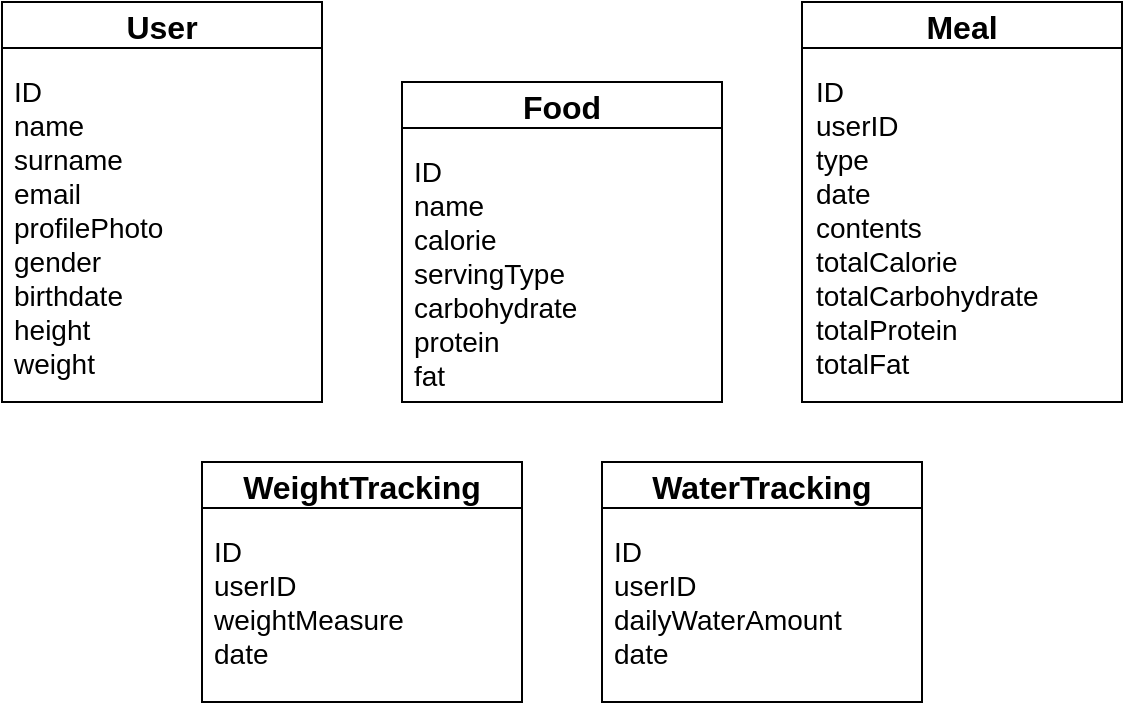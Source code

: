 <mxfile version="13.10.6" type="github">
  <diagram id="bkKQT7h9eewYssHF2xtN" name="Page-1">
    <mxGraphModel dx="946" dy="687" grid="1" gridSize="10" guides="1" tooltips="1" connect="1" arrows="1" fold="1" page="1" pageScale="1" pageWidth="827" pageHeight="1169" math="0" shadow="0">
      <root>
        <mxCell id="0" />
        <mxCell id="1" parent="0" />
        <mxCell id="YI6YxUA8oTtEPvSfXxos-6" value="User" style="swimlane;fontSize=16;" vertex="1" parent="1">
          <mxGeometry x="160" y="280" width="160" height="200" as="geometry">
            <mxRectangle x="320" y="200" width="90" height="23" as="alternateBounds" />
          </mxGeometry>
        </mxCell>
        <mxCell id="YI6YxUA8oTtEPvSfXxos-7" value="ID&#xa;name&#xa;surname &#xa;email &#xa;profilePhoto&#xa;gender&#xa;birthdate&#xa;height &#xa;weight&#xa;" style="text;strokeColor=none;fillColor=none;align=left;verticalAlign=top;spacingLeft=4;spacingRight=4;overflow=hidden;rotatable=0;points=[[0,0.5],[1,0.5]];portConstraint=eastwest;fontSize=14;" vertex="1" parent="YI6YxUA8oTtEPvSfXxos-6">
          <mxGeometry y="30" width="160" height="160" as="geometry" />
        </mxCell>
        <mxCell id="YI6YxUA8oTtEPvSfXxos-8" value="Food" style="swimlane;fontSize=16;" vertex="1" parent="1">
          <mxGeometry x="360" y="320" width="160" height="160" as="geometry">
            <mxRectangle x="320" y="200" width="90" height="23" as="alternateBounds" />
          </mxGeometry>
        </mxCell>
        <mxCell id="YI6YxUA8oTtEPvSfXxos-9" value="ID&#xa;name&#xa;calorie&#xa;servingType&#xa;carbohydrate &#xa;protein &#xa;fat" style="text;strokeColor=none;fillColor=none;align=left;verticalAlign=top;spacingLeft=4;spacingRight=4;overflow=hidden;rotatable=0;points=[[0,0.5],[1,0.5]];portConstraint=eastwest;fontSize=14;" vertex="1" parent="YI6YxUA8oTtEPvSfXxos-8">
          <mxGeometry y="30" width="160" height="130" as="geometry" />
        </mxCell>
        <mxCell id="YI6YxUA8oTtEPvSfXxos-10" value="Meal" style="swimlane;fontSize=16;" vertex="1" parent="1">
          <mxGeometry x="560" y="280" width="160" height="200" as="geometry">
            <mxRectangle x="320" y="200" width="90" height="23" as="alternateBounds" />
          </mxGeometry>
        </mxCell>
        <mxCell id="YI6YxUA8oTtEPvSfXxos-11" value="ID&#xa;userID &#xa;type&#xa;date&#xa;contents&#xa;totalCalorie&#xa;totalCarbohydrate &#xa;totalProtein &#xa;totalFat&#xa;" style="text;strokeColor=none;fillColor=none;align=left;verticalAlign=top;spacingLeft=4;spacingRight=4;overflow=hidden;rotatable=0;points=[[0,0.5],[1,0.5]];portConstraint=eastwest;fontSize=14;" vertex="1" parent="YI6YxUA8oTtEPvSfXxos-10">
          <mxGeometry x="1" y="30" width="159" height="170" as="geometry" />
        </mxCell>
        <mxCell id="YI6YxUA8oTtEPvSfXxos-12" value="WaterTracking" style="swimlane;fontSize=16;" vertex="1" parent="1">
          <mxGeometry x="460" y="510" width="160" height="120" as="geometry">
            <mxRectangle x="320" y="200" width="90" height="23" as="alternateBounds" />
          </mxGeometry>
        </mxCell>
        <mxCell id="YI6YxUA8oTtEPvSfXxos-13" value="ID&#xa;userID&#xa;dailyWaterAmount&#xa;date" style="text;strokeColor=none;fillColor=none;align=left;verticalAlign=top;spacingLeft=4;spacingRight=4;overflow=hidden;rotatable=0;points=[[0,0.5],[1,0.5]];portConstraint=eastwest;fontSize=14;" vertex="1" parent="YI6YxUA8oTtEPvSfXxos-12">
          <mxGeometry y="30" width="160" height="90" as="geometry" />
        </mxCell>
        <mxCell id="YI6YxUA8oTtEPvSfXxos-14" value="WeightTracking" style="swimlane;fontSize=16;" vertex="1" parent="1">
          <mxGeometry x="260" y="510" width="160" height="120" as="geometry">
            <mxRectangle x="320" y="200" width="90" height="23" as="alternateBounds" />
          </mxGeometry>
        </mxCell>
        <mxCell id="YI6YxUA8oTtEPvSfXxos-15" value="ID &#xa;userID&#xa;weightMeasure&#xa;date &#xa;" style="text;strokeColor=none;fillColor=none;align=left;verticalAlign=top;spacingLeft=4;spacingRight=4;overflow=hidden;rotatable=0;points=[[0,0.5],[1,0.5]];portConstraint=eastwest;fontSize=14;" vertex="1" parent="YI6YxUA8oTtEPvSfXxos-14">
          <mxGeometry y="30" width="160" height="90" as="geometry" />
        </mxCell>
      </root>
    </mxGraphModel>
  </diagram>
</mxfile>
